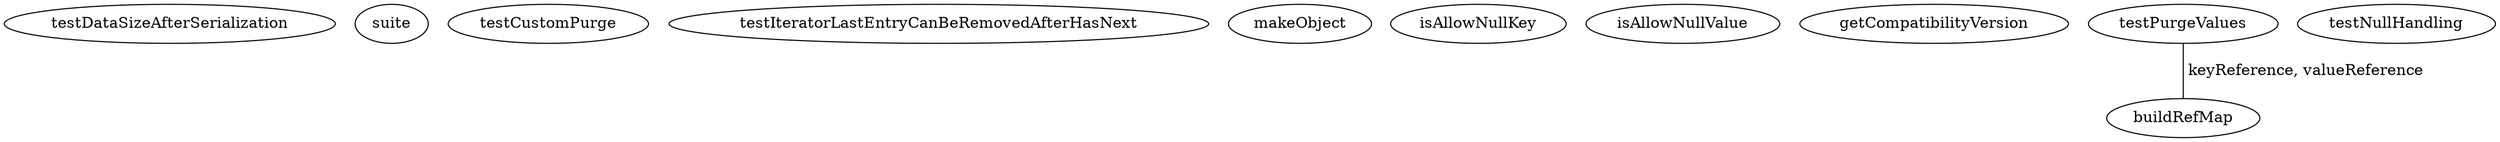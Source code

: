 digraph G {
testDataSizeAfterSerialization;
suite;
testCustomPurge;
testIteratorLastEntryCanBeRemovedAfterHasNext;
makeObject;
isAllowNullKey;
isAllowNullValue;
getCompatibilityVersion;
testPurgeValues;
testNullHandling;
buildRefMap;
testPurgeValues -> buildRefMap [label=" keyReference, valueReference", dir=none];
}